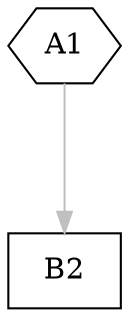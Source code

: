 digraph G {
graph [root="Demo",rankdir   = TB, nodesep           = 0.6, mindist     = 1.0, ranksep = 1.0, overlap = false]
node [style     = "filled", fillcolor = "white", color = "black"]
A1[cpu="0", flags="0x00000000", type="flush", toffs="140721163890192", pattern="patternA", patentry="false", patexit="false", beamproc="beamA", bpentry="false", bpexit="false", tvalid="0", vabs="false", prio="0", shape     = "hexagon", qlo="false", qhi="false", qil="false", fillcolor = "white"];
B2[cpu="0", flags="0x00000008", type="block", tperiod="0", pattern="patternB", patentry="false", patexit="false", beamproc="beamB", bpentry="false", bpexit="false", qlo="false", qhi="false", qil="false", shape     = "rectangle", fillcolor = "white"];
A1->B2 [type="listdst", color     = "gray"];
}
